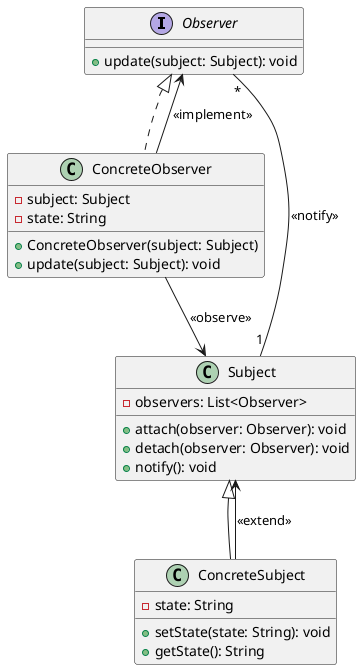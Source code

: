 @startuml

interface Observer {
    +update(subject: Subject): void
}

class Subject {
    -observers: List<Observer>
    +attach(observer: Observer): void
    +detach(observer: Observer): void
    +notify(): void
}

class ConcreteSubject extends Subject {
    -state: String
    +setState(state: String): void
    +getState(): String
}

class ConcreteObserver implements Observer {
    -subject: Subject
    -state: String
    +ConcreteObserver(subject: Subject)
    +update(subject: Subject): void
}

Subject "1" -- "*" Observer: <<notify>>
ConcreteSubject --> Subject: <<extend>>
ConcreteObserver --> Observer: <<implement>>
ConcreteObserver --> Subject: <<observe>>

@enduml
